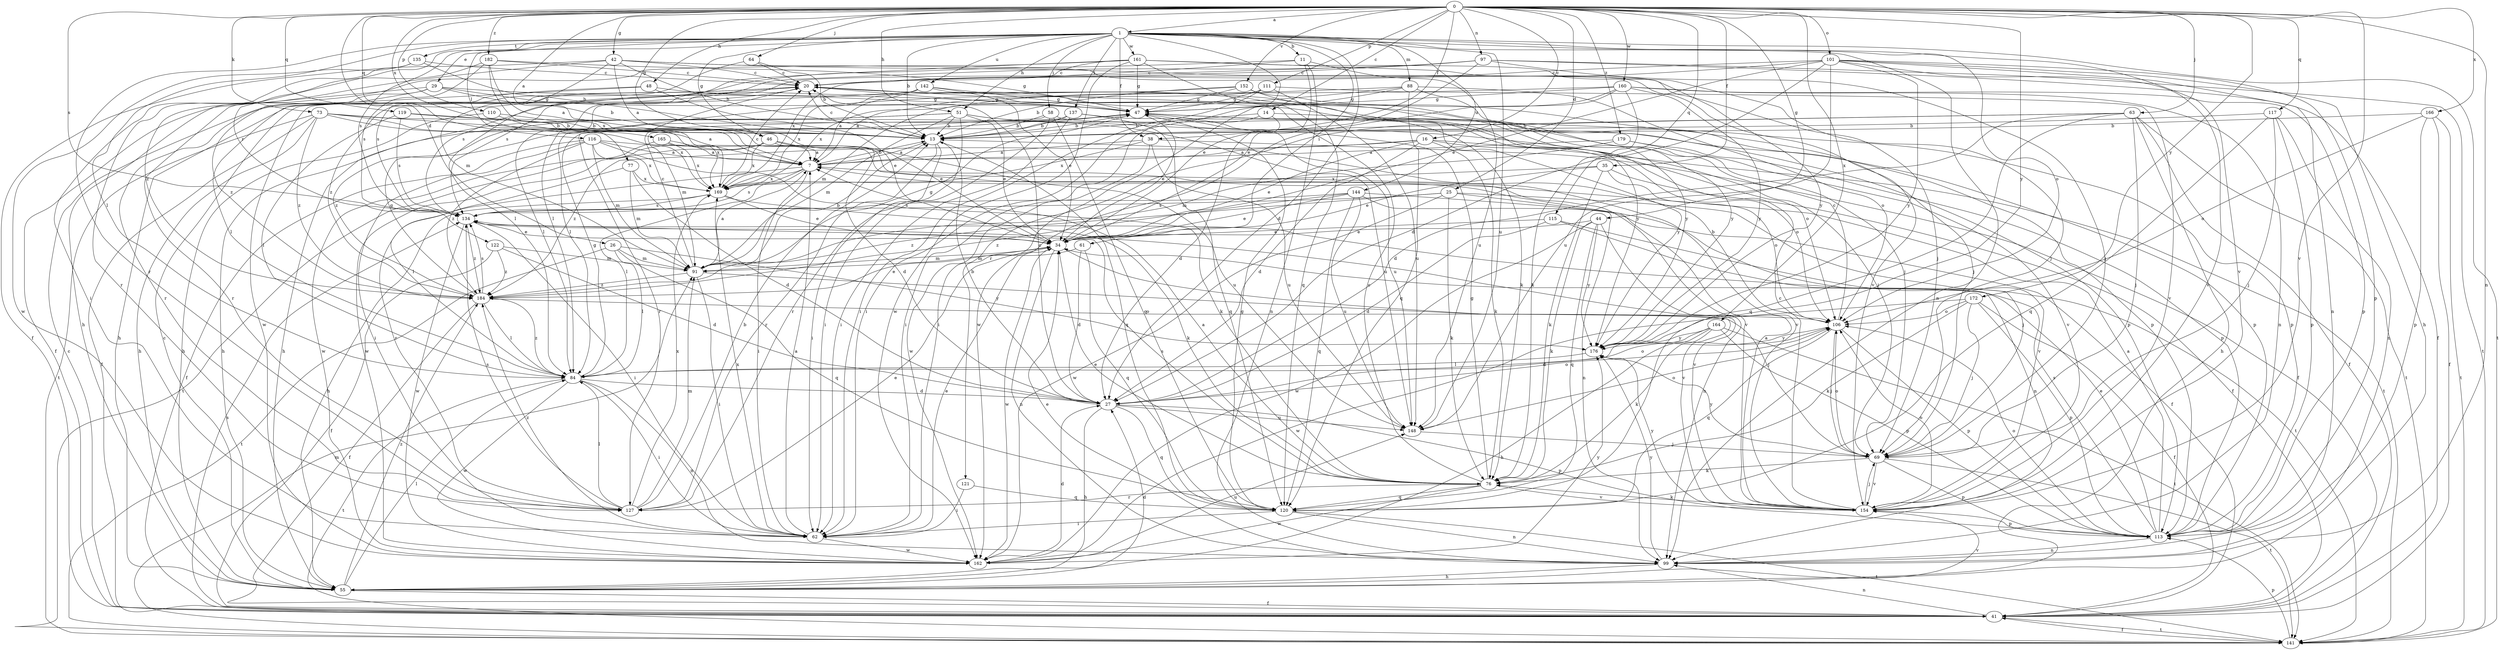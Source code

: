 strict digraph  {
0;
1;
7;
11;
13;
14;
16;
20;
25;
26;
27;
29;
34;
35;
38;
41;
42;
44;
46;
47;
48;
51;
55;
58;
61;
62;
63;
64;
69;
73;
76;
77;
84;
88;
91;
97;
99;
101;
106;
110;
111;
113;
115;
116;
117;
119;
120;
121;
122;
127;
134;
135;
137;
141;
142;
144;
148;
152;
154;
160;
161;
162;
164;
165;
166;
169;
172;
176;
179;
182;
184;
0 -> 1  [label=a];
0 -> 7  [label=a];
0 -> 14  [label=c];
0 -> 16  [label=c];
0 -> 25  [label=d];
0 -> 26  [label=d];
0 -> 35  [label=f];
0 -> 38  [label=f];
0 -> 42  [label=g];
0 -> 44  [label=g];
0 -> 46  [label=g];
0 -> 48  [label=h];
0 -> 51  [label=h];
0 -> 63  [label=j];
0 -> 64  [label=j];
0 -> 73  [label=k];
0 -> 97  [label=n];
0 -> 99  [label=n];
0 -> 101  [label=o];
0 -> 110  [label=p];
0 -> 111  [label=p];
0 -> 115  [label=q];
0 -> 116  [label=q];
0 -> 117  [label=q];
0 -> 119  [label=q];
0 -> 134  [label=s];
0 -> 152  [label=v];
0 -> 154  [label=v];
0 -> 160  [label=w];
0 -> 164  [label=x];
0 -> 165  [label=x];
0 -> 166  [label=x];
0 -> 172  [label=y];
0 -> 176  [label=y];
0 -> 179  [label=z];
0 -> 182  [label=z];
1 -> 11  [label=b];
1 -> 13  [label=b];
1 -> 27  [label=d];
1 -> 29  [label=e];
1 -> 38  [label=f];
1 -> 46  [label=g];
1 -> 51  [label=h];
1 -> 58  [label=i];
1 -> 61  [label=i];
1 -> 77  [label=l];
1 -> 84  [label=l];
1 -> 88  [label=m];
1 -> 99  [label=n];
1 -> 106  [label=o];
1 -> 121  [label=r];
1 -> 122  [label=r];
1 -> 127  [label=r];
1 -> 134  [label=s];
1 -> 135  [label=t];
1 -> 137  [label=t];
1 -> 141  [label=t];
1 -> 142  [label=u];
1 -> 144  [label=u];
1 -> 148  [label=u];
1 -> 154  [label=v];
1 -> 161  [label=w];
7 -> 13  [label=b];
7 -> 62  [label=i];
7 -> 84  [label=l];
7 -> 127  [label=r];
7 -> 134  [label=s];
7 -> 169  [label=x];
11 -> 20  [label=c];
11 -> 34  [label=e];
11 -> 99  [label=n];
11 -> 134  [label=s];
11 -> 148  [label=u];
13 -> 7  [label=a];
13 -> 20  [label=c];
13 -> 62  [label=i];
13 -> 120  [label=q];
13 -> 127  [label=r];
14 -> 13  [label=b];
14 -> 27  [label=d];
14 -> 62  [label=i];
14 -> 113  [label=p];
16 -> 7  [label=a];
16 -> 27  [label=d];
16 -> 34  [label=e];
16 -> 76  [label=k];
16 -> 106  [label=o];
16 -> 141  [label=t];
16 -> 184  [label=z];
20 -> 47  [label=g];
20 -> 55  [label=h];
20 -> 69  [label=j];
20 -> 84  [label=l];
25 -> 69  [label=j];
25 -> 76  [label=k];
25 -> 134  [label=s];
25 -> 154  [label=v];
25 -> 162  [label=w];
25 -> 184  [label=z];
26 -> 84  [label=l];
26 -> 91  [label=m];
26 -> 120  [label=q];
26 -> 141  [label=t];
26 -> 176  [label=y];
27 -> 13  [label=b];
27 -> 20  [label=c];
27 -> 55  [label=h];
27 -> 106  [label=o];
27 -> 113  [label=p];
27 -> 120  [label=q];
27 -> 148  [label=u];
29 -> 13  [label=b];
29 -> 41  [label=f];
29 -> 47  [label=g];
29 -> 127  [label=r];
29 -> 176  [label=y];
29 -> 184  [label=z];
34 -> 91  [label=m];
34 -> 99  [label=n];
34 -> 154  [label=v];
34 -> 162  [label=w];
35 -> 34  [label=e];
35 -> 41  [label=f];
35 -> 76  [label=k];
35 -> 106  [label=o];
35 -> 169  [label=x];
38 -> 7  [label=a];
38 -> 41  [label=f];
38 -> 148  [label=u];
38 -> 162  [label=w];
38 -> 169  [label=x];
41 -> 20  [label=c];
41 -> 99  [label=n];
41 -> 134  [label=s];
41 -> 141  [label=t];
42 -> 7  [label=a];
42 -> 13  [label=b];
42 -> 20  [label=c];
42 -> 41  [label=f];
42 -> 69  [label=j];
42 -> 91  [label=m];
42 -> 154  [label=v];
42 -> 184  [label=z];
44 -> 34  [label=e];
44 -> 76  [label=k];
44 -> 99  [label=n];
44 -> 120  [label=q];
44 -> 162  [label=w];
44 -> 176  [label=y];
46 -> 7  [label=a];
46 -> 27  [label=d];
46 -> 141  [label=t];
46 -> 148  [label=u];
46 -> 162  [label=w];
46 -> 169  [label=x];
47 -> 13  [label=b];
47 -> 34  [label=e];
47 -> 91  [label=m];
47 -> 106  [label=o];
47 -> 113  [label=p];
47 -> 148  [label=u];
48 -> 34  [label=e];
48 -> 47  [label=g];
48 -> 84  [label=l];
48 -> 127  [label=r];
51 -> 13  [label=b];
51 -> 34  [label=e];
51 -> 55  [label=h];
51 -> 69  [label=j];
51 -> 91  [label=m];
51 -> 113  [label=p];
51 -> 127  [label=r];
51 -> 184  [label=z];
55 -> 20  [label=c];
55 -> 27  [label=d];
55 -> 41  [label=f];
55 -> 84  [label=l];
55 -> 154  [label=v];
55 -> 184  [label=z];
58 -> 13  [label=b];
58 -> 62  [label=i];
58 -> 113  [label=p];
58 -> 120  [label=q];
58 -> 127  [label=r];
61 -> 27  [label=d];
61 -> 91  [label=m];
61 -> 120  [label=q];
62 -> 7  [label=a];
62 -> 34  [label=e];
62 -> 162  [label=w];
62 -> 169  [label=x];
62 -> 184  [label=z];
63 -> 13  [label=b];
63 -> 27  [label=d];
63 -> 41  [label=f];
63 -> 55  [label=h];
63 -> 62  [label=i];
63 -> 69  [label=j];
63 -> 120  [label=q];
63 -> 141  [label=t];
64 -> 13  [label=b];
64 -> 20  [label=c];
64 -> 134  [label=s];
69 -> 76  [label=k];
69 -> 106  [label=o];
69 -> 113  [label=p];
69 -> 141  [label=t];
69 -> 154  [label=v];
69 -> 176  [label=y];
73 -> 7  [label=a];
73 -> 13  [label=b];
73 -> 34  [label=e];
73 -> 41  [label=f];
73 -> 55  [label=h];
73 -> 141  [label=t];
73 -> 169  [label=x];
73 -> 184  [label=z];
76 -> 7  [label=a];
76 -> 20  [label=c];
76 -> 34  [label=e];
76 -> 47  [label=g];
76 -> 120  [label=q];
76 -> 127  [label=r];
76 -> 134  [label=s];
76 -> 154  [label=v];
76 -> 162  [label=w];
77 -> 27  [label=d];
77 -> 84  [label=l];
77 -> 91  [label=m];
77 -> 169  [label=x];
84 -> 27  [label=d];
84 -> 47  [label=g];
84 -> 62  [label=i];
84 -> 99  [label=n];
84 -> 106  [label=o];
84 -> 141  [label=t];
84 -> 162  [label=w];
84 -> 184  [label=z];
88 -> 7  [label=a];
88 -> 47  [label=g];
88 -> 91  [label=m];
88 -> 106  [label=o];
88 -> 120  [label=q];
88 -> 176  [label=y];
91 -> 7  [label=a];
91 -> 13  [label=b];
91 -> 20  [label=c];
91 -> 47  [label=g];
91 -> 62  [label=i];
91 -> 69  [label=j];
91 -> 184  [label=z];
97 -> 20  [label=c];
97 -> 34  [label=e];
97 -> 41  [label=f];
97 -> 69  [label=j];
97 -> 84  [label=l];
97 -> 134  [label=s];
97 -> 141  [label=t];
99 -> 34  [label=e];
99 -> 55  [label=h];
99 -> 176  [label=y];
101 -> 20  [label=c];
101 -> 27  [label=d];
101 -> 34  [label=e];
101 -> 55  [label=h];
101 -> 99  [label=n];
101 -> 113  [label=p];
101 -> 148  [label=u];
101 -> 154  [label=v];
101 -> 169  [label=x];
101 -> 176  [label=y];
106 -> 13  [label=b];
106 -> 20  [label=c];
106 -> 69  [label=j];
106 -> 113  [label=p];
106 -> 120  [label=q];
106 -> 176  [label=y];
110 -> 13  [label=b];
110 -> 55  [label=h];
110 -> 169  [label=x];
111 -> 47  [label=g];
111 -> 62  [label=i];
111 -> 148  [label=u];
111 -> 154  [label=v];
111 -> 169  [label=x];
113 -> 7  [label=a];
113 -> 34  [label=e];
113 -> 99  [label=n];
113 -> 106  [label=o];
113 -> 134  [label=s];
115 -> 27  [label=d];
115 -> 34  [label=e];
115 -> 99  [label=n];
115 -> 141  [label=t];
116 -> 7  [label=a];
116 -> 41  [label=f];
116 -> 62  [label=i];
116 -> 76  [label=k];
116 -> 91  [label=m];
116 -> 154  [label=v];
116 -> 169  [label=x];
116 -> 184  [label=z];
117 -> 13  [label=b];
117 -> 69  [label=j];
117 -> 99  [label=n];
117 -> 113  [label=p];
117 -> 120  [label=q];
119 -> 13  [label=b];
119 -> 84  [label=l];
119 -> 134  [label=s];
119 -> 148  [label=u];
120 -> 47  [label=g];
120 -> 62  [label=i];
120 -> 99  [label=n];
120 -> 141  [label=t];
121 -> 62  [label=i];
121 -> 120  [label=q];
122 -> 27  [label=d];
122 -> 41  [label=f];
122 -> 91  [label=m];
122 -> 184  [label=z];
127 -> 13  [label=b];
127 -> 34  [label=e];
127 -> 84  [label=l];
127 -> 91  [label=m];
127 -> 134  [label=s];
127 -> 169  [label=x];
134 -> 34  [label=e];
134 -> 62  [label=i];
134 -> 154  [label=v];
134 -> 162  [label=w];
134 -> 184  [label=z];
135 -> 13  [label=b];
135 -> 20  [label=c];
135 -> 62  [label=i];
135 -> 162  [label=w];
137 -> 13  [label=b];
137 -> 55  [label=h];
137 -> 62  [label=i];
137 -> 120  [label=q];
137 -> 176  [label=y];
141 -> 41  [label=f];
141 -> 91  [label=m];
141 -> 113  [label=p];
142 -> 7  [label=a];
142 -> 34  [label=e];
142 -> 47  [label=g];
142 -> 162  [label=w];
142 -> 176  [label=y];
142 -> 184  [label=z];
144 -> 34  [label=e];
144 -> 41  [label=f];
144 -> 99  [label=n];
144 -> 120  [label=q];
144 -> 134  [label=s];
144 -> 148  [label=u];
144 -> 184  [label=z];
148 -> 69  [label=j];
148 -> 106  [label=o];
152 -> 13  [label=b];
152 -> 47  [label=g];
152 -> 69  [label=j];
152 -> 76  [label=k];
152 -> 84  [label=l];
154 -> 7  [label=a];
154 -> 20  [label=c];
154 -> 69  [label=j];
154 -> 76  [label=k];
154 -> 106  [label=o];
154 -> 113  [label=p];
154 -> 176  [label=y];
160 -> 47  [label=g];
160 -> 62  [label=i];
160 -> 76  [label=k];
160 -> 99  [label=n];
160 -> 113  [label=p];
160 -> 162  [label=w];
160 -> 169  [label=x];
160 -> 176  [label=y];
161 -> 20  [label=c];
161 -> 47  [label=g];
161 -> 55  [label=h];
161 -> 69  [label=j];
161 -> 84  [label=l];
161 -> 120  [label=q];
161 -> 162  [label=w];
161 -> 176  [label=y];
162 -> 27  [label=d];
162 -> 148  [label=u];
162 -> 176  [label=y];
164 -> 27  [label=d];
164 -> 55  [label=h];
164 -> 76  [label=k];
164 -> 113  [label=p];
164 -> 141  [label=t];
164 -> 176  [label=y];
165 -> 7  [label=a];
165 -> 154  [label=v];
165 -> 162  [label=w];
165 -> 169  [label=x];
166 -> 13  [label=b];
166 -> 41  [label=f];
166 -> 106  [label=o];
166 -> 113  [label=p];
166 -> 141  [label=t];
169 -> 20  [label=c];
169 -> 34  [label=e];
169 -> 55  [label=h];
169 -> 76  [label=k];
169 -> 134  [label=s];
172 -> 41  [label=f];
172 -> 69  [label=j];
172 -> 76  [label=k];
172 -> 106  [label=o];
172 -> 113  [label=p];
172 -> 162  [label=w];
176 -> 84  [label=l];
179 -> 7  [label=a];
179 -> 91  [label=m];
179 -> 113  [label=p];
179 -> 154  [label=v];
182 -> 7  [label=a];
182 -> 20  [label=c];
182 -> 47  [label=g];
182 -> 127  [label=r];
182 -> 134  [label=s];
182 -> 169  [label=x];
184 -> 34  [label=e];
184 -> 41  [label=f];
184 -> 47  [label=g];
184 -> 84  [label=l];
184 -> 106  [label=o];
184 -> 134  [label=s];
}

